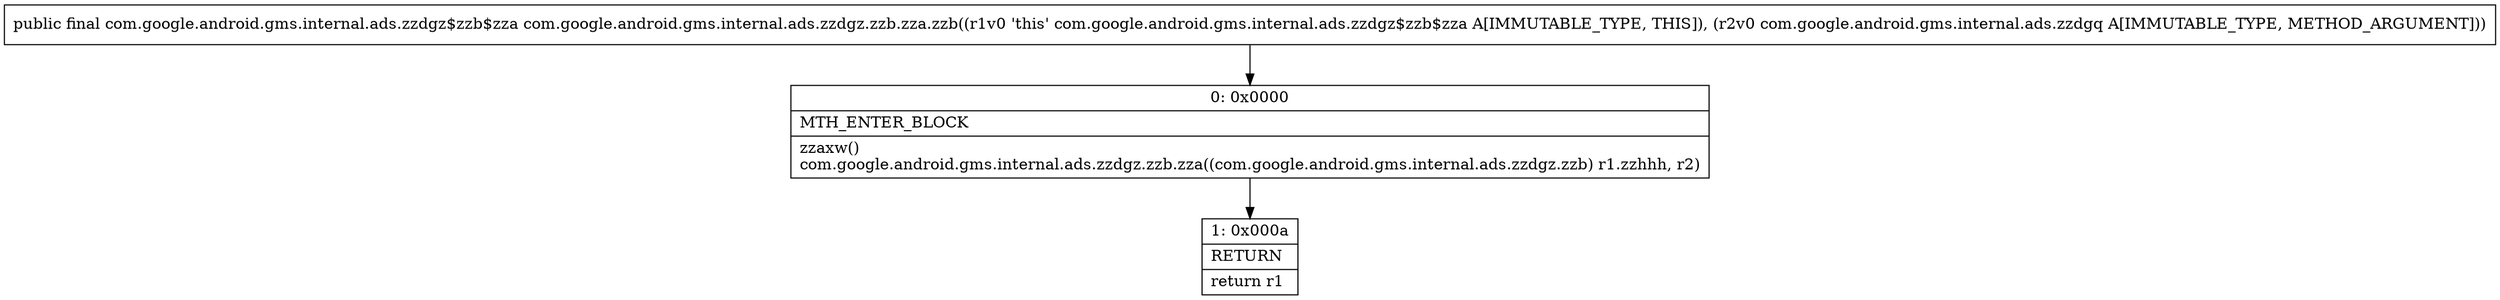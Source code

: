 digraph "CFG forcom.google.android.gms.internal.ads.zzdgz.zzb.zza.zzb(Lcom\/google\/android\/gms\/internal\/ads\/zzdgq;)Lcom\/google\/android\/gms\/internal\/ads\/zzdgz$zzb$zza;" {
Node_0 [shape=record,label="{0\:\ 0x0000|MTH_ENTER_BLOCK\l|zzaxw()\lcom.google.android.gms.internal.ads.zzdgz.zzb.zza((com.google.android.gms.internal.ads.zzdgz.zzb) r1.zzhhh, r2)\l}"];
Node_1 [shape=record,label="{1\:\ 0x000a|RETURN\l|return r1\l}"];
MethodNode[shape=record,label="{public final com.google.android.gms.internal.ads.zzdgz$zzb$zza com.google.android.gms.internal.ads.zzdgz.zzb.zza.zzb((r1v0 'this' com.google.android.gms.internal.ads.zzdgz$zzb$zza A[IMMUTABLE_TYPE, THIS]), (r2v0 com.google.android.gms.internal.ads.zzdgq A[IMMUTABLE_TYPE, METHOD_ARGUMENT])) }"];
MethodNode -> Node_0;
Node_0 -> Node_1;
}

